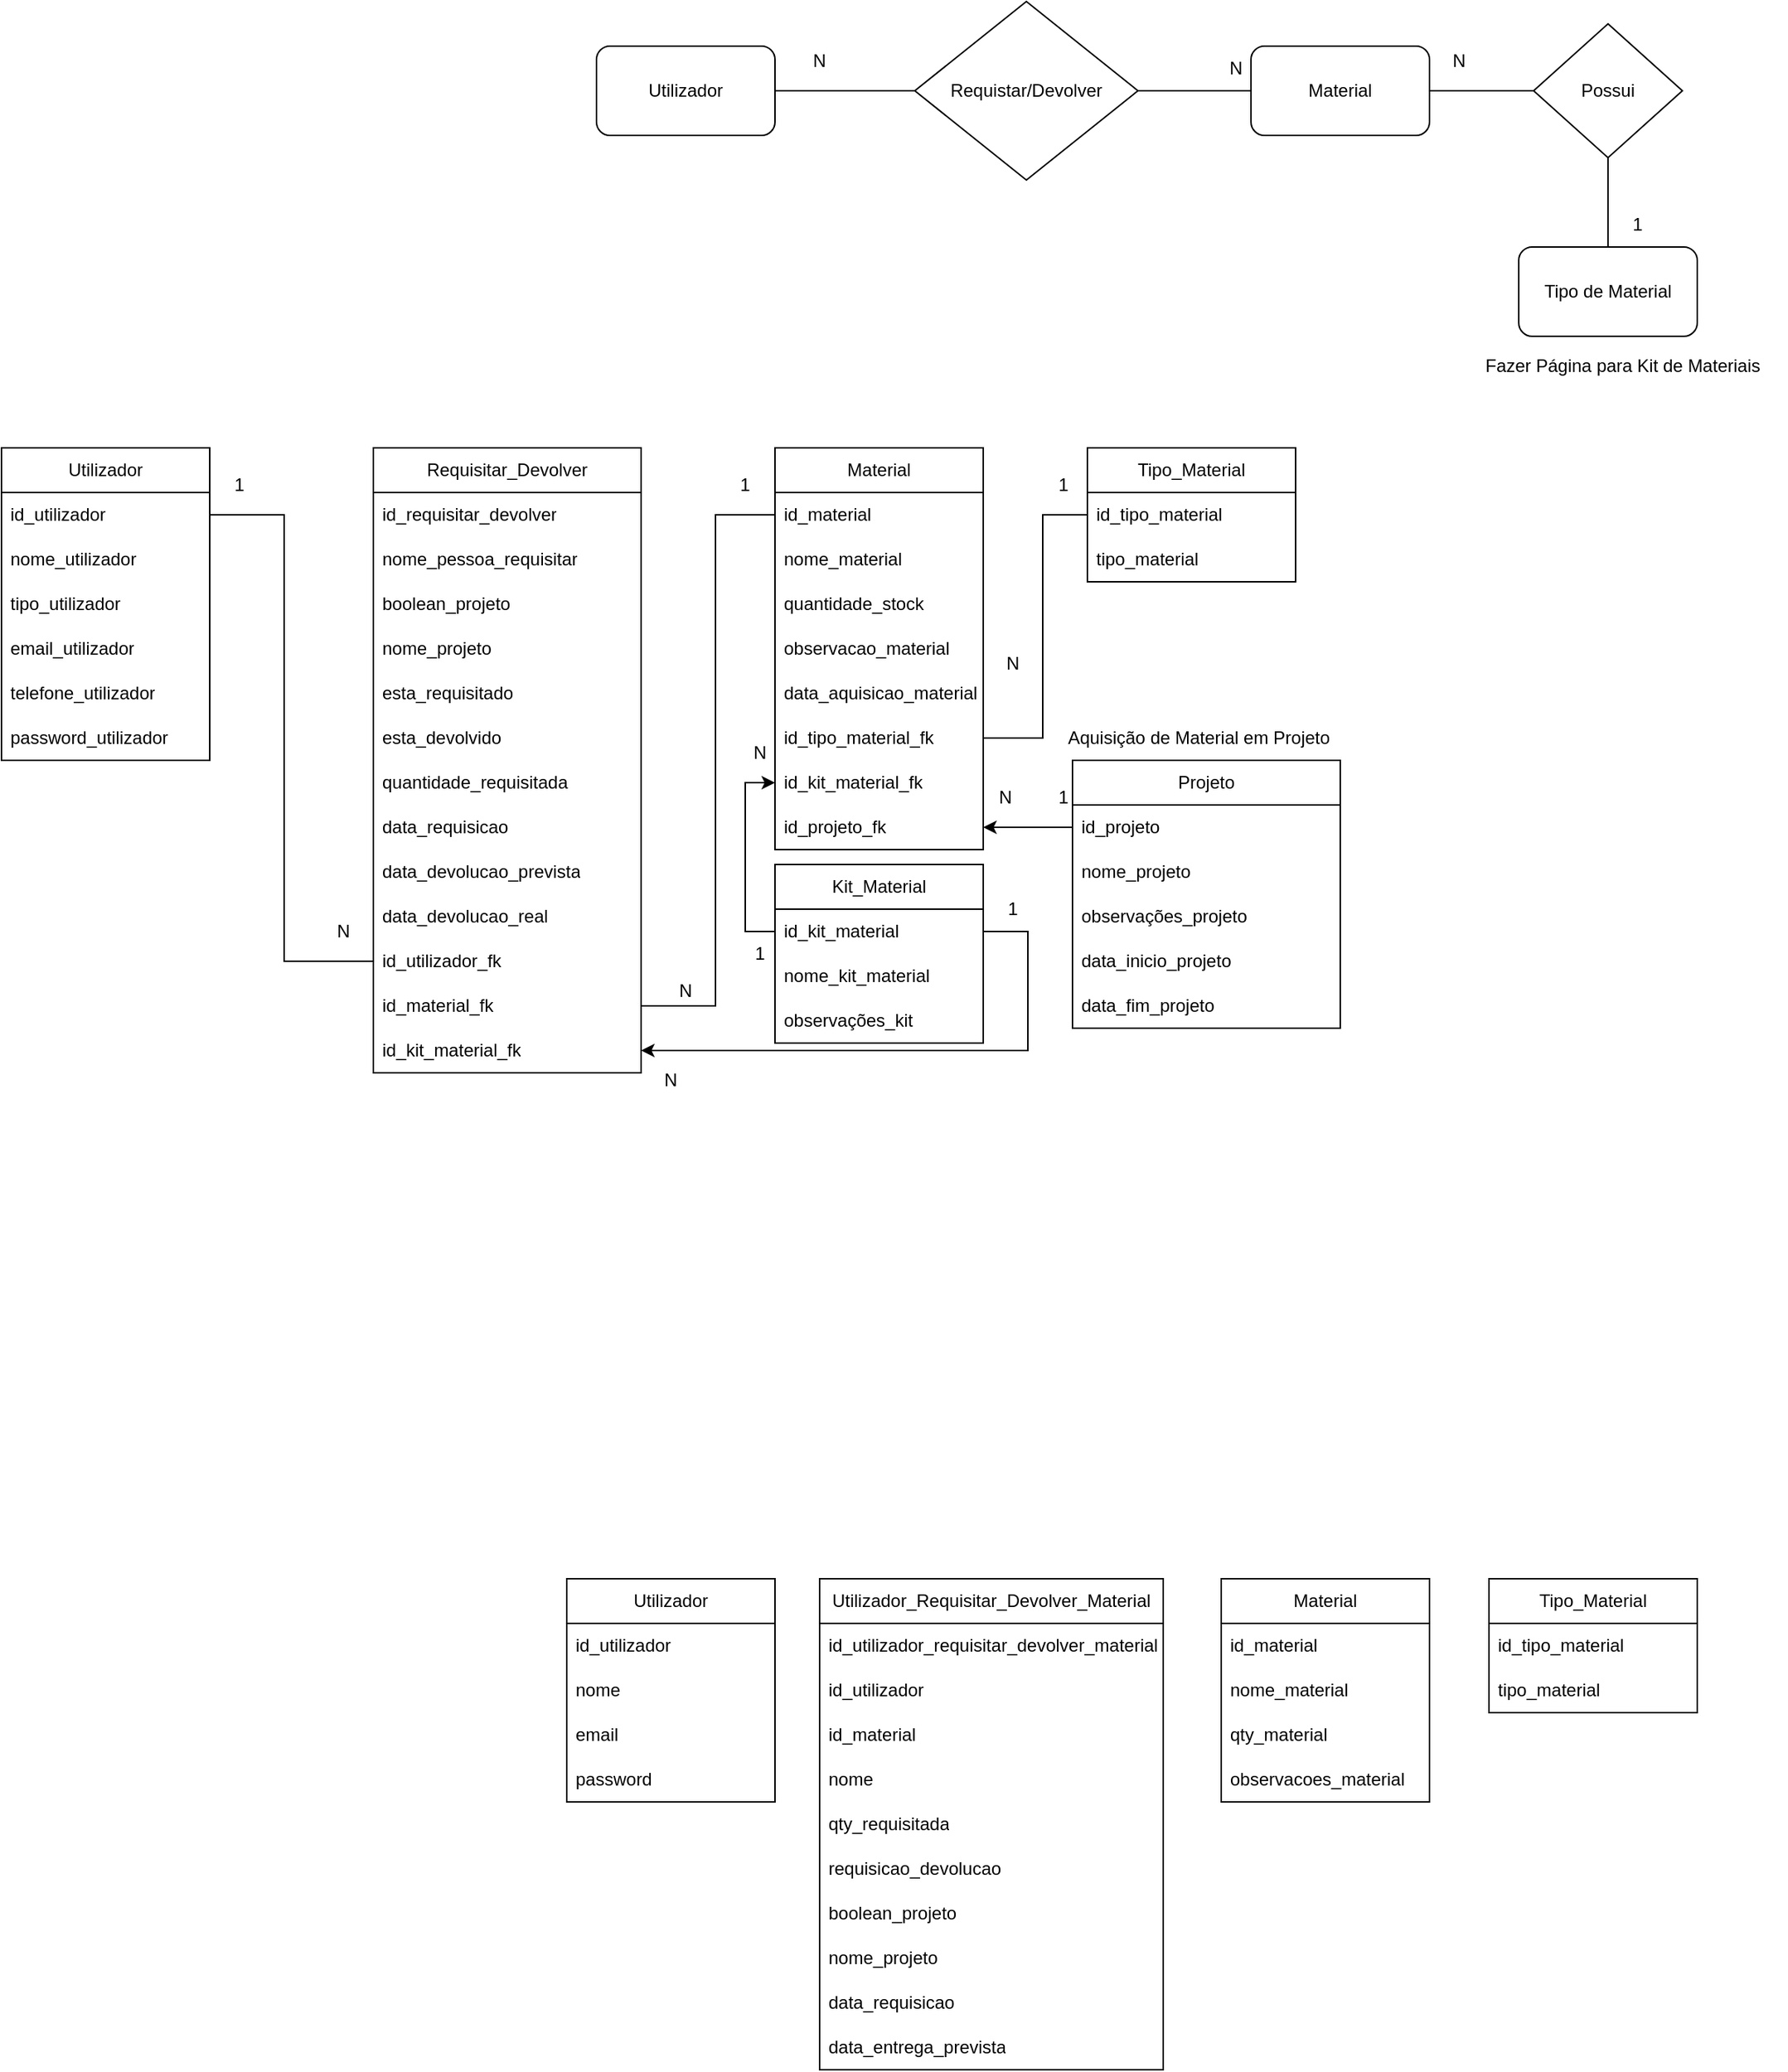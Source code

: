 <mxfile version="20.6.0" type="device" pages="2"><diagram id="difurTQ3Y2Mea3z2l3wh" name="Página-1"><mxGraphModel dx="1865" dy="583" grid="1" gridSize="10" guides="1" tooltips="1" connect="1" arrows="1" fold="1" page="1" pageScale="1" pageWidth="827" pageHeight="1169" math="0" shadow="0"><root><mxCell id="0"/><mxCell id="1" parent="0"/><mxCell id="S4lwlrcE-_WYj_DuSBlK-49" value="" style="rounded=1;whiteSpace=wrap;html=1;" parent="1" vertex="1"><mxGeometry x="-260" y="120" width="120" height="60" as="geometry"/></mxCell><mxCell id="S4lwlrcE-_WYj_DuSBlK-50" value="Utilizador" style="text;html=1;strokeColor=none;fillColor=none;align=center;verticalAlign=middle;whiteSpace=wrap;rounded=0;" parent="1" vertex="1"><mxGeometry x="-230" y="135" width="60" height="30" as="geometry"/></mxCell><mxCell id="S4lwlrcE-_WYj_DuSBlK-51" value="" style="rounded=1;whiteSpace=wrap;html=1;" parent="1" vertex="1"><mxGeometry x="180" y="120" width="120" height="60" as="geometry"/></mxCell><mxCell id="S4lwlrcE-_WYj_DuSBlK-52" value="Material" style="text;html=1;strokeColor=none;fillColor=none;align=center;verticalAlign=middle;whiteSpace=wrap;rounded=0;" parent="1" vertex="1"><mxGeometry x="210" y="135" width="60" height="30" as="geometry"/></mxCell><mxCell id="S4lwlrcE-_WYj_DuSBlK-55" value="" style="endArrow=none;html=1;rounded=0;exitX=1;exitY=0.5;exitDx=0;exitDy=0;entryX=0;entryY=0.5;entryDx=0;entryDy=0;" parent="1" source="S4lwlrcE-_WYj_DuSBlK-49" target="S4lwlrcE-_WYj_DuSBlK-66" edge="1"><mxGeometry width="50" height="50" relative="1" as="geometry"><mxPoint x="-21" y="395" as="sourcePoint"/><mxPoint x="-181" y="150" as="targetPoint"/></mxGeometry></mxCell><mxCell id="S4lwlrcE-_WYj_DuSBlK-56" value="" style="rounded=1;whiteSpace=wrap;html=1;" parent="1" vertex="1"><mxGeometry x="360" y="255" width="120" height="60" as="geometry"/></mxCell><mxCell id="S4lwlrcE-_WYj_DuSBlK-57" value="Tipo de Material" style="text;html=1;strokeColor=none;fillColor=none;align=center;verticalAlign=middle;whiteSpace=wrap;rounded=0;" parent="1" vertex="1"><mxGeometry x="360" y="270" width="120" height="30" as="geometry"/></mxCell><mxCell id="S4lwlrcE-_WYj_DuSBlK-58" value="1" style="text;html=1;strokeColor=none;fillColor=none;align=center;verticalAlign=middle;whiteSpace=wrap;rounded=0;" parent="1" vertex="1"><mxGeometry x="410" y="225" width="60" height="30" as="geometry"/></mxCell><mxCell id="S4lwlrcE-_WYj_DuSBlK-59" value="N" style="text;html=1;strokeColor=none;fillColor=none;align=center;verticalAlign=middle;whiteSpace=wrap;rounded=0;" parent="1" vertex="1"><mxGeometry x="290" y="115" width="60" height="30" as="geometry"/></mxCell><mxCell id="S4lwlrcE-_WYj_DuSBlK-66" value="" style="rhombus;whiteSpace=wrap;html=1;" parent="1" vertex="1"><mxGeometry x="-46" y="90" width="150" height="120" as="geometry"/></mxCell><mxCell id="S4lwlrcE-_WYj_DuSBlK-67" value="Requistar/Devolver" style="text;html=1;strokeColor=none;fillColor=none;align=center;verticalAlign=middle;whiteSpace=wrap;rounded=0;" parent="1" vertex="1"><mxGeometry x="-26" y="135" width="110" height="30" as="geometry"/></mxCell><mxCell id="S4lwlrcE-_WYj_DuSBlK-70" value="N" style="text;html=1;strokeColor=none;fillColor=none;align=center;verticalAlign=middle;whiteSpace=wrap;rounded=0;" parent="1" vertex="1"><mxGeometry x="-140" y="115" width="60" height="30" as="geometry"/></mxCell><mxCell id="S4lwlrcE-_WYj_DuSBlK-74" value="" style="endArrow=none;html=1;rounded=0;exitX=1;exitY=0.5;exitDx=0;exitDy=0;entryX=0;entryY=0.5;entryDx=0;entryDy=0;" parent="1" source="S4lwlrcE-_WYj_DuSBlK-66" target="S4lwlrcE-_WYj_DuSBlK-51" edge="1"><mxGeometry width="50" height="50" relative="1" as="geometry"><mxPoint x="70" y="385" as="sourcePoint"/><mxPoint x="120" y="335" as="targetPoint"/></mxGeometry></mxCell><mxCell id="S4lwlrcE-_WYj_DuSBlK-76" value="N" style="text;html=1;strokeColor=none;fillColor=none;align=center;verticalAlign=middle;whiteSpace=wrap;rounded=0;" parent="1" vertex="1"><mxGeometry x="140" y="120" width="60" height="30" as="geometry"/></mxCell><mxCell id="S4lwlrcE-_WYj_DuSBlK-77" value="" style="rhombus;whiteSpace=wrap;html=1;" parent="1" vertex="1"><mxGeometry x="370" y="105" width="100" height="90" as="geometry"/></mxCell><mxCell id="S4lwlrcE-_WYj_DuSBlK-78" value="Possui" style="text;html=1;strokeColor=none;fillColor=none;align=center;verticalAlign=middle;whiteSpace=wrap;rounded=0;" parent="1" vertex="1"><mxGeometry x="390" y="135" width="60" height="30" as="geometry"/></mxCell><mxCell id="S4lwlrcE-_WYj_DuSBlK-79" value="" style="endArrow=none;html=1;rounded=0;exitX=0;exitY=0.5;exitDx=0;exitDy=0;entryX=1;entryY=0.5;entryDx=0;entryDy=0;" parent="1" source="S4lwlrcE-_WYj_DuSBlK-77" target="S4lwlrcE-_WYj_DuSBlK-51" edge="1"><mxGeometry width="50" height="50" relative="1" as="geometry"><mxPoint x="70" y="385" as="sourcePoint"/><mxPoint x="120" y="335" as="targetPoint"/></mxGeometry></mxCell><mxCell id="S4lwlrcE-_WYj_DuSBlK-80" value="" style="endArrow=none;html=1;rounded=0;entryX=0.5;entryY=0;entryDx=0;entryDy=0;exitX=0.5;exitY=1;exitDx=0;exitDy=0;" parent="1" source="S4lwlrcE-_WYj_DuSBlK-77" target="S4lwlrcE-_WYj_DuSBlK-56" edge="1"><mxGeometry width="50" height="50" relative="1" as="geometry"><mxPoint x="70" y="385" as="sourcePoint"/><mxPoint x="120" y="335" as="targetPoint"/></mxGeometry></mxCell><mxCell id="joOTbHornPrTsVyp-nLX-1" value="Utilizador" style="swimlane;fontStyle=0;childLayout=stackLayout;horizontal=1;startSize=30;horizontalStack=0;resizeParent=1;resizeParentMax=0;resizeLast=0;collapsible=1;marginBottom=0;whiteSpace=wrap;html=1;" parent="1" vertex="1"><mxGeometry x="-280" y="1150" width="140" height="150" as="geometry"/></mxCell><mxCell id="joOTbHornPrTsVyp-nLX-2" value="id_utilizador" style="text;strokeColor=none;fillColor=none;align=left;verticalAlign=middle;spacingLeft=4;spacingRight=4;overflow=hidden;points=[[0,0.5],[1,0.5]];portConstraint=eastwest;rotatable=0;whiteSpace=wrap;html=1;" parent="joOTbHornPrTsVyp-nLX-1" vertex="1"><mxGeometry y="30" width="140" height="30" as="geometry"/></mxCell><mxCell id="joOTbHornPrTsVyp-nLX-3" value="nome" style="text;strokeColor=none;fillColor=none;align=left;verticalAlign=middle;spacingLeft=4;spacingRight=4;overflow=hidden;points=[[0,0.5],[1,0.5]];portConstraint=eastwest;rotatable=0;whiteSpace=wrap;html=1;" parent="joOTbHornPrTsVyp-nLX-1" vertex="1"><mxGeometry y="60" width="140" height="30" as="geometry"/></mxCell><mxCell id="joOTbHornPrTsVyp-nLX-4" value="email" style="text;strokeColor=none;fillColor=none;align=left;verticalAlign=middle;spacingLeft=4;spacingRight=4;overflow=hidden;points=[[0,0.5],[1,0.5]];portConstraint=eastwest;rotatable=0;whiteSpace=wrap;html=1;" parent="joOTbHornPrTsVyp-nLX-1" vertex="1"><mxGeometry y="90" width="140" height="30" as="geometry"/></mxCell><mxCell id="joOTbHornPrTsVyp-nLX-17" value="password" style="text;strokeColor=none;fillColor=none;align=left;verticalAlign=middle;spacingLeft=4;spacingRight=4;overflow=hidden;points=[[0,0.5],[1,0.5]];portConstraint=eastwest;rotatable=0;whiteSpace=wrap;html=1;" parent="joOTbHornPrTsVyp-nLX-1" vertex="1"><mxGeometry y="120" width="140" height="30" as="geometry"/></mxCell><mxCell id="joOTbHornPrTsVyp-nLX-5" value="Utilizador_Requisitar_Devolver_Material" style="swimlane;fontStyle=0;childLayout=stackLayout;horizontal=1;startSize=30;horizontalStack=0;resizeParent=1;resizeParentMax=0;resizeLast=0;collapsible=1;marginBottom=0;whiteSpace=wrap;html=1;" parent="1" vertex="1"><mxGeometry x="-110" y="1150" width="231" height="330" as="geometry"/></mxCell><mxCell id="joOTbHornPrTsVyp-nLX-6" value="id_utilizador_requisitar_devolver_material" style="text;strokeColor=none;fillColor=none;align=left;verticalAlign=middle;spacingLeft=4;spacingRight=4;overflow=hidden;points=[[0,0.5],[1,0.5]];portConstraint=eastwest;rotatable=0;whiteSpace=wrap;html=1;" parent="joOTbHornPrTsVyp-nLX-5" vertex="1"><mxGeometry y="30" width="231" height="30" as="geometry"/></mxCell><mxCell id="joOTbHornPrTsVyp-nLX-7" value="id_utilizador" style="text;strokeColor=none;fillColor=none;align=left;verticalAlign=middle;spacingLeft=4;spacingRight=4;overflow=hidden;points=[[0,0.5],[1,0.5]];portConstraint=eastwest;rotatable=0;whiteSpace=wrap;html=1;" parent="joOTbHornPrTsVyp-nLX-5" vertex="1"><mxGeometry y="60" width="231" height="30" as="geometry"/></mxCell><mxCell id="joOTbHornPrTsVyp-nLX-8" value="id_material" style="text;strokeColor=none;fillColor=none;align=left;verticalAlign=middle;spacingLeft=4;spacingRight=4;overflow=hidden;points=[[0,0.5],[1,0.5]];portConstraint=eastwest;rotatable=0;whiteSpace=wrap;html=1;" parent="joOTbHornPrTsVyp-nLX-5" vertex="1"><mxGeometry y="90" width="231" height="30" as="geometry"/></mxCell><mxCell id="joOTbHornPrTsVyp-nLX-20" value="nome" style="text;strokeColor=none;fillColor=none;align=left;verticalAlign=middle;spacingLeft=4;spacingRight=4;overflow=hidden;points=[[0,0.5],[1,0.5]];portConstraint=eastwest;rotatable=0;whiteSpace=wrap;html=1;" parent="joOTbHornPrTsVyp-nLX-5" vertex="1"><mxGeometry y="120" width="231" height="30" as="geometry"/></mxCell><mxCell id="joOTbHornPrTsVyp-nLX-21" value="qty_requisitada" style="text;strokeColor=none;fillColor=none;align=left;verticalAlign=middle;spacingLeft=4;spacingRight=4;overflow=hidden;points=[[0,0.5],[1,0.5]];portConstraint=eastwest;rotatable=0;whiteSpace=wrap;html=1;" parent="joOTbHornPrTsVyp-nLX-5" vertex="1"><mxGeometry y="150" width="231" height="30" as="geometry"/></mxCell><mxCell id="joOTbHornPrTsVyp-nLX-23" value="requisicao_devolucao" style="text;strokeColor=none;fillColor=none;align=left;verticalAlign=middle;spacingLeft=4;spacingRight=4;overflow=hidden;points=[[0,0.5],[1,0.5]];portConstraint=eastwest;rotatable=0;whiteSpace=wrap;html=1;" parent="joOTbHornPrTsVyp-nLX-5" vertex="1"><mxGeometry y="180" width="231" height="30" as="geometry"/></mxCell><mxCell id="joOTbHornPrTsVyp-nLX-24" value="boolean_projeto" style="text;strokeColor=none;fillColor=none;align=left;verticalAlign=middle;spacingLeft=4;spacingRight=4;overflow=hidden;points=[[0,0.5],[1,0.5]];portConstraint=eastwest;rotatable=0;whiteSpace=wrap;html=1;" parent="joOTbHornPrTsVyp-nLX-5" vertex="1"><mxGeometry y="210" width="231" height="30" as="geometry"/></mxCell><mxCell id="joOTbHornPrTsVyp-nLX-25" value="nome_projeto" style="text;strokeColor=none;fillColor=none;align=left;verticalAlign=middle;spacingLeft=4;spacingRight=4;overflow=hidden;points=[[0,0.5],[1,0.5]];portConstraint=eastwest;rotatable=0;whiteSpace=wrap;html=1;" parent="joOTbHornPrTsVyp-nLX-5" vertex="1"><mxGeometry y="240" width="231" height="30" as="geometry"/></mxCell><mxCell id="joOTbHornPrTsVyp-nLX-18" value="data_requisicao" style="text;strokeColor=none;fillColor=none;align=left;verticalAlign=middle;spacingLeft=4;spacingRight=4;overflow=hidden;points=[[0,0.5],[1,0.5]];portConstraint=eastwest;rotatable=0;whiteSpace=wrap;html=1;" parent="joOTbHornPrTsVyp-nLX-5" vertex="1"><mxGeometry y="270" width="231" height="30" as="geometry"/></mxCell><mxCell id="joOTbHornPrTsVyp-nLX-19" value="data_entrega_prevista" style="text;strokeColor=none;fillColor=none;align=left;verticalAlign=middle;spacingLeft=4;spacingRight=4;overflow=hidden;points=[[0,0.5],[1,0.5]];portConstraint=eastwest;rotatable=0;whiteSpace=wrap;html=1;" parent="joOTbHornPrTsVyp-nLX-5" vertex="1"><mxGeometry y="300" width="231" height="30" as="geometry"/></mxCell><mxCell id="joOTbHornPrTsVyp-nLX-9" value="Material" style="swimlane;fontStyle=0;childLayout=stackLayout;horizontal=1;startSize=30;horizontalStack=0;resizeParent=1;resizeParentMax=0;resizeLast=0;collapsible=1;marginBottom=0;whiteSpace=wrap;html=1;" parent="1" vertex="1"><mxGeometry x="160" y="1150" width="140" height="150" as="geometry"/></mxCell><mxCell id="joOTbHornPrTsVyp-nLX-10" value="id_material" style="text;strokeColor=none;fillColor=none;align=left;verticalAlign=middle;spacingLeft=4;spacingRight=4;overflow=hidden;points=[[0,0.5],[1,0.5]];portConstraint=eastwest;rotatable=0;whiteSpace=wrap;html=1;" parent="joOTbHornPrTsVyp-nLX-9" vertex="1"><mxGeometry y="30" width="140" height="30" as="geometry"/></mxCell><mxCell id="joOTbHornPrTsVyp-nLX-11" value="nome_material" style="text;strokeColor=none;fillColor=none;align=left;verticalAlign=middle;spacingLeft=4;spacingRight=4;overflow=hidden;points=[[0,0.5],[1,0.5]];portConstraint=eastwest;rotatable=0;whiteSpace=wrap;html=1;" parent="joOTbHornPrTsVyp-nLX-9" vertex="1"><mxGeometry y="60" width="140" height="30" as="geometry"/></mxCell><mxCell id="joOTbHornPrTsVyp-nLX-12" value="qty_material" style="text;strokeColor=none;fillColor=none;align=left;verticalAlign=middle;spacingLeft=4;spacingRight=4;overflow=hidden;points=[[0,0.5],[1,0.5]];portConstraint=eastwest;rotatable=0;whiteSpace=wrap;html=1;" parent="joOTbHornPrTsVyp-nLX-9" vertex="1"><mxGeometry y="90" width="140" height="30" as="geometry"/></mxCell><mxCell id="joOTbHornPrTsVyp-nLX-26" value="observacoes_material" style="text;strokeColor=none;fillColor=none;align=left;verticalAlign=middle;spacingLeft=4;spacingRight=4;overflow=hidden;points=[[0,0.5],[1,0.5]];portConstraint=eastwest;rotatable=0;whiteSpace=wrap;html=1;" parent="joOTbHornPrTsVyp-nLX-9" vertex="1"><mxGeometry y="120" width="140" height="30" as="geometry"/></mxCell><mxCell id="joOTbHornPrTsVyp-nLX-13" value="Tipo_Material" style="swimlane;fontStyle=0;childLayout=stackLayout;horizontal=1;startSize=30;horizontalStack=0;resizeParent=1;resizeParentMax=0;resizeLast=0;collapsible=1;marginBottom=0;whiteSpace=wrap;html=1;" parent="1" vertex="1"><mxGeometry x="340" y="1150" width="140" height="90" as="geometry"/></mxCell><mxCell id="joOTbHornPrTsVyp-nLX-14" value="id_tipo_material" style="text;strokeColor=none;fillColor=none;align=left;verticalAlign=middle;spacingLeft=4;spacingRight=4;overflow=hidden;points=[[0,0.5],[1,0.5]];portConstraint=eastwest;rotatable=0;whiteSpace=wrap;html=1;" parent="joOTbHornPrTsVyp-nLX-13" vertex="1"><mxGeometry y="30" width="140" height="30" as="geometry"/></mxCell><mxCell id="joOTbHornPrTsVyp-nLX-15" value="tipo_material" style="text;strokeColor=none;fillColor=none;align=left;verticalAlign=middle;spacingLeft=4;spacingRight=4;overflow=hidden;points=[[0,0.5],[1,0.5]];portConstraint=eastwest;rotatable=0;whiteSpace=wrap;html=1;" parent="joOTbHornPrTsVyp-nLX-13" vertex="1"><mxGeometry y="60" width="140" height="30" as="geometry"/></mxCell><mxCell id="rV-xCh0kohmlASPxSx68-1" value="Utilizador" style="swimlane;fontStyle=0;childLayout=stackLayout;horizontal=1;startSize=30;horizontalStack=0;resizeParent=1;resizeParentMax=0;resizeLast=0;collapsible=1;marginBottom=0;whiteSpace=wrap;html=1;" parent="1" vertex="1"><mxGeometry x="-660" y="390" width="140" height="210" as="geometry"/></mxCell><mxCell id="rV-xCh0kohmlASPxSx68-2" value="id_utilizador" style="text;strokeColor=none;fillColor=none;align=left;verticalAlign=middle;spacingLeft=4;spacingRight=4;overflow=hidden;points=[[0,0.5],[1,0.5]];portConstraint=eastwest;rotatable=0;whiteSpace=wrap;html=1;" parent="rV-xCh0kohmlASPxSx68-1" vertex="1"><mxGeometry y="30" width="140" height="30" as="geometry"/></mxCell><mxCell id="rV-xCh0kohmlASPxSx68-3" value="nome_utilizador" style="text;strokeColor=none;fillColor=none;align=left;verticalAlign=middle;spacingLeft=4;spacingRight=4;overflow=hidden;points=[[0,0.5],[1,0.5]];portConstraint=eastwest;rotatable=0;whiteSpace=wrap;html=1;" parent="rV-xCh0kohmlASPxSx68-1" vertex="1"><mxGeometry y="60" width="140" height="30" as="geometry"/></mxCell><mxCell id="nkFhTagoJCpZ3oym8i5c-1" value="tipo_utilizador" style="text;strokeColor=none;fillColor=none;align=left;verticalAlign=middle;spacingLeft=4;spacingRight=4;overflow=hidden;points=[[0,0.5],[1,0.5]];portConstraint=eastwest;rotatable=0;whiteSpace=wrap;html=1;" parent="rV-xCh0kohmlASPxSx68-1" vertex="1"><mxGeometry y="90" width="140" height="30" as="geometry"/></mxCell><mxCell id="rV-xCh0kohmlASPxSx68-4" value="email_utilizador" style="text;strokeColor=none;fillColor=none;align=left;verticalAlign=middle;spacingLeft=4;spacingRight=4;overflow=hidden;points=[[0,0.5],[1,0.5]];portConstraint=eastwest;rotatable=0;whiteSpace=wrap;html=1;" parent="rV-xCh0kohmlASPxSx68-1" vertex="1"><mxGeometry y="120" width="140" height="30" as="geometry"/></mxCell><mxCell id="nkFhTagoJCpZ3oym8i5c-2" value="telefone_utilizador" style="text;strokeColor=none;fillColor=none;align=left;verticalAlign=middle;spacingLeft=4;spacingRight=4;overflow=hidden;points=[[0,0.5],[1,0.5]];portConstraint=eastwest;rotatable=0;whiteSpace=wrap;html=1;" parent="rV-xCh0kohmlASPxSx68-1" vertex="1"><mxGeometry y="150" width="140" height="30" as="geometry"/></mxCell><mxCell id="rV-xCh0kohmlASPxSx68-5" value="password_utilizador" style="text;strokeColor=none;fillColor=none;align=left;verticalAlign=middle;spacingLeft=4;spacingRight=4;overflow=hidden;points=[[0,0.5],[1,0.5]];portConstraint=eastwest;rotatable=0;whiteSpace=wrap;html=1;" parent="rV-xCh0kohmlASPxSx68-1" vertex="1"><mxGeometry y="180" width="140" height="30" as="geometry"/></mxCell><mxCell id="rV-xCh0kohmlASPxSx68-6" value="Material" style="swimlane;fontStyle=0;childLayout=stackLayout;horizontal=1;startSize=30;horizontalStack=0;resizeParent=1;resizeParentMax=0;resizeLast=0;collapsible=1;marginBottom=0;whiteSpace=wrap;html=1;" parent="1" vertex="1"><mxGeometry x="-140" y="390" width="140" height="270" as="geometry"/></mxCell><mxCell id="rV-xCh0kohmlASPxSx68-7" value="id_material" style="text;strokeColor=none;fillColor=none;align=left;verticalAlign=middle;spacingLeft=4;spacingRight=4;overflow=hidden;points=[[0,0.5],[1,0.5]];portConstraint=eastwest;rotatable=0;whiteSpace=wrap;html=1;" parent="rV-xCh0kohmlASPxSx68-6" vertex="1"><mxGeometry y="30" width="140" height="30" as="geometry"/></mxCell><mxCell id="rV-xCh0kohmlASPxSx68-8" value="nome_material" style="text;strokeColor=none;fillColor=none;align=left;verticalAlign=middle;spacingLeft=4;spacingRight=4;overflow=hidden;points=[[0,0.5],[1,0.5]];portConstraint=eastwest;rotatable=0;whiteSpace=wrap;html=1;" parent="rV-xCh0kohmlASPxSx68-6" vertex="1"><mxGeometry y="60" width="140" height="30" as="geometry"/></mxCell><mxCell id="rV-xCh0kohmlASPxSx68-37" value="quantidade_stock" style="text;strokeColor=none;fillColor=none;align=left;verticalAlign=middle;spacingLeft=4;spacingRight=4;overflow=hidden;points=[[0,0.5],[1,0.5]];portConstraint=eastwest;rotatable=0;whiteSpace=wrap;html=1;" parent="rV-xCh0kohmlASPxSx68-6" vertex="1"><mxGeometry y="90" width="140" height="30" as="geometry"/></mxCell><mxCell id="rV-xCh0kohmlASPxSx68-10" value="observacao_material" style="text;strokeColor=none;fillColor=none;align=left;verticalAlign=middle;spacingLeft=4;spacingRight=4;overflow=hidden;points=[[0,0.5],[1,0.5]];portConstraint=eastwest;rotatable=0;whiteSpace=wrap;html=1;" parent="rV-xCh0kohmlASPxSx68-6" vertex="1"><mxGeometry y="120" width="140" height="30" as="geometry"/></mxCell><mxCell id="nkFhTagoJCpZ3oym8i5c-28" value="data_aquisicao_material" style="text;strokeColor=none;fillColor=none;align=left;verticalAlign=middle;spacingLeft=4;spacingRight=4;overflow=hidden;points=[[0,0.5],[1,0.5]];portConstraint=eastwest;rotatable=0;whiteSpace=wrap;html=1;" parent="rV-xCh0kohmlASPxSx68-6" vertex="1"><mxGeometry y="150" width="140" height="30" as="geometry"/></mxCell><mxCell id="rV-xCh0kohmlASPxSx68-11" value="id_tipo_material_fk" style="text;strokeColor=none;fillColor=none;align=left;verticalAlign=middle;spacingLeft=4;spacingRight=4;overflow=hidden;points=[[0,0.5],[1,0.5]];portConstraint=eastwest;rotatable=0;whiteSpace=wrap;html=1;" parent="rV-xCh0kohmlASPxSx68-6" vertex="1"><mxGeometry y="180" width="140" height="30" as="geometry"/></mxCell><mxCell id="nkFhTagoJCpZ3oym8i5c-10" value="id_kit_material_fk" style="text;strokeColor=none;fillColor=none;align=left;verticalAlign=middle;spacingLeft=4;spacingRight=4;overflow=hidden;points=[[0,0.5],[1,0.5]];portConstraint=eastwest;rotatable=0;whiteSpace=wrap;html=1;" parent="rV-xCh0kohmlASPxSx68-6" vertex="1"><mxGeometry y="210" width="140" height="30" as="geometry"/></mxCell><mxCell id="nkFhTagoJCpZ3oym8i5c-22" value="id_projeto_fk" style="text;strokeColor=none;fillColor=none;align=left;verticalAlign=middle;spacingLeft=4;spacingRight=4;overflow=hidden;points=[[0,0.5],[1,0.5]];portConstraint=eastwest;rotatable=0;whiteSpace=wrap;html=1;" parent="rV-xCh0kohmlASPxSx68-6" vertex="1"><mxGeometry y="240" width="140" height="30" as="geometry"/></mxCell><mxCell id="rV-xCh0kohmlASPxSx68-12" value="Tipo_Material" style="swimlane;fontStyle=0;childLayout=stackLayout;horizontal=1;startSize=30;horizontalStack=0;resizeParent=1;resizeParentMax=0;resizeLast=0;collapsible=1;marginBottom=0;whiteSpace=wrap;html=1;" parent="1" vertex="1"><mxGeometry x="70" y="390" width="140" height="90" as="geometry"/></mxCell><mxCell id="rV-xCh0kohmlASPxSx68-13" value="id_tipo_material" style="text;strokeColor=none;fillColor=none;align=left;verticalAlign=middle;spacingLeft=4;spacingRight=4;overflow=hidden;points=[[0,0.5],[1,0.5]];portConstraint=eastwest;rotatable=0;whiteSpace=wrap;html=1;" parent="rV-xCh0kohmlASPxSx68-12" vertex="1"><mxGeometry y="30" width="140" height="30" as="geometry"/></mxCell><mxCell id="rV-xCh0kohmlASPxSx68-14" value="tipo_material" style="text;strokeColor=none;fillColor=none;align=left;verticalAlign=middle;spacingLeft=4;spacingRight=4;overflow=hidden;points=[[0,0.5],[1,0.5]];portConstraint=eastwest;rotatable=0;whiteSpace=wrap;html=1;" parent="rV-xCh0kohmlASPxSx68-12" vertex="1"><mxGeometry y="60" width="140" height="30" as="geometry"/></mxCell><mxCell id="rV-xCh0kohmlASPxSx68-15" value="Requisitar_Devolver" style="swimlane;fontStyle=0;childLayout=stackLayout;horizontal=1;startSize=30;horizontalStack=0;resizeParent=1;resizeParentMax=0;resizeLast=0;collapsible=1;marginBottom=0;whiteSpace=wrap;html=1;" parent="1" vertex="1"><mxGeometry x="-410" y="390" width="180" height="420" as="geometry"/></mxCell><mxCell id="rV-xCh0kohmlASPxSx68-16" value="id_requisitar_devolver" style="text;strokeColor=none;fillColor=none;align=left;verticalAlign=middle;spacingLeft=4;spacingRight=4;overflow=hidden;points=[[0,0.5],[1,0.5]];portConstraint=eastwest;rotatable=0;whiteSpace=wrap;html=1;" parent="rV-xCh0kohmlASPxSx68-15" vertex="1"><mxGeometry y="30" width="180" height="30" as="geometry"/></mxCell><mxCell id="rV-xCh0kohmlASPxSx68-35" value="nome_pessoa_requisitar" style="text;strokeColor=none;fillColor=none;align=left;verticalAlign=middle;spacingLeft=4;spacingRight=4;overflow=hidden;points=[[0,0.5],[1,0.5]];portConstraint=eastwest;rotatable=0;whiteSpace=wrap;html=1;" parent="rV-xCh0kohmlASPxSx68-15" vertex="1"><mxGeometry y="60" width="180" height="30" as="geometry"/></mxCell><mxCell id="rV-xCh0kohmlASPxSx68-17" value="boolean_projeto" style="text;strokeColor=none;fillColor=none;align=left;verticalAlign=middle;spacingLeft=4;spacingRight=4;overflow=hidden;points=[[0,0.5],[1,0.5]];portConstraint=eastwest;rotatable=0;whiteSpace=wrap;html=1;" parent="rV-xCh0kohmlASPxSx68-15" vertex="1"><mxGeometry y="90" width="180" height="30" as="geometry"/></mxCell><mxCell id="rV-xCh0kohmlASPxSx68-18" value="nome_projeto" style="text;strokeColor=none;fillColor=none;align=left;verticalAlign=middle;spacingLeft=4;spacingRight=4;overflow=hidden;points=[[0,0.5],[1,0.5]];portConstraint=eastwest;rotatable=0;whiteSpace=wrap;html=1;" parent="rV-xCh0kohmlASPxSx68-15" vertex="1"><mxGeometry y="120" width="180" height="30" as="geometry"/></mxCell><mxCell id="rV-xCh0kohmlASPxSx68-19" value="esta_requisitado" style="text;strokeColor=none;fillColor=none;align=left;verticalAlign=middle;spacingLeft=4;spacingRight=4;overflow=hidden;points=[[0,0.5],[1,0.5]];portConstraint=eastwest;rotatable=0;whiteSpace=wrap;html=1;" parent="rV-xCh0kohmlASPxSx68-15" vertex="1"><mxGeometry y="150" width="180" height="30" as="geometry"/></mxCell><mxCell id="rV-xCh0kohmlASPxSx68-20" value="esta_devolvido" style="text;strokeColor=none;fillColor=none;align=left;verticalAlign=middle;spacingLeft=4;spacingRight=4;overflow=hidden;points=[[0,0.5],[1,0.5]];portConstraint=eastwest;rotatable=0;whiteSpace=wrap;html=1;" parent="rV-xCh0kohmlASPxSx68-15" vertex="1"><mxGeometry y="180" width="180" height="30" as="geometry"/></mxCell><mxCell id="rV-xCh0kohmlASPxSx68-9" value="quantidade_requisitada" style="text;strokeColor=none;fillColor=none;align=left;verticalAlign=middle;spacingLeft=4;spacingRight=4;overflow=hidden;points=[[0,0.5],[1,0.5]];portConstraint=eastwest;rotatable=0;whiteSpace=wrap;html=1;" parent="rV-xCh0kohmlASPxSx68-15" vertex="1"><mxGeometry y="210" width="180" height="30" as="geometry"/></mxCell><mxCell id="rV-xCh0kohmlASPxSx68-21" value="data_requisicao" style="text;strokeColor=none;fillColor=none;align=left;verticalAlign=middle;spacingLeft=4;spacingRight=4;overflow=hidden;points=[[0,0.5],[1,0.5]];portConstraint=eastwest;rotatable=0;whiteSpace=wrap;html=1;" parent="rV-xCh0kohmlASPxSx68-15" vertex="1"><mxGeometry y="240" width="180" height="30" as="geometry"/></mxCell><mxCell id="rV-xCh0kohmlASPxSx68-22" value="data_devolucao_prevista" style="text;strokeColor=none;fillColor=none;align=left;verticalAlign=middle;spacingLeft=4;spacingRight=4;overflow=hidden;points=[[0,0.5],[1,0.5]];portConstraint=eastwest;rotatable=0;whiteSpace=wrap;html=1;" parent="rV-xCh0kohmlASPxSx68-15" vertex="1"><mxGeometry y="270" width="180" height="30" as="geometry"/></mxCell><mxCell id="rV-xCh0kohmlASPxSx68-23" value="data_devolucao_real" style="text;strokeColor=none;fillColor=none;align=left;verticalAlign=middle;spacingLeft=4;spacingRight=4;overflow=hidden;points=[[0,0.5],[1,0.5]];portConstraint=eastwest;rotatable=0;whiteSpace=wrap;html=1;" parent="rV-xCh0kohmlASPxSx68-15" vertex="1"><mxGeometry y="300" width="180" height="30" as="geometry"/></mxCell><mxCell id="rV-xCh0kohmlASPxSx68-24" value="id_utilizador_fk" style="text;strokeColor=none;fillColor=none;align=left;verticalAlign=middle;spacingLeft=4;spacingRight=4;overflow=hidden;points=[[0,0.5],[1,0.5]];portConstraint=eastwest;rotatable=0;whiteSpace=wrap;html=1;" parent="rV-xCh0kohmlASPxSx68-15" vertex="1"><mxGeometry y="330" width="180" height="30" as="geometry"/></mxCell><mxCell id="rV-xCh0kohmlASPxSx68-25" value="id_material_fk" style="text;strokeColor=none;fillColor=none;align=left;verticalAlign=middle;spacingLeft=4;spacingRight=4;overflow=hidden;points=[[0,0.5],[1,0.5]];portConstraint=eastwest;rotatable=0;whiteSpace=wrap;html=1;" parent="rV-xCh0kohmlASPxSx68-15" vertex="1"><mxGeometry y="360" width="180" height="30" as="geometry"/></mxCell><mxCell id="nkFhTagoJCpZ3oym8i5c-13" value="id_kit_material_fk" style="text;strokeColor=none;fillColor=none;align=left;verticalAlign=middle;spacingLeft=4;spacingRight=4;overflow=hidden;points=[[0,0.5],[1,0.5]];portConstraint=eastwest;rotatable=0;whiteSpace=wrap;html=1;" parent="rV-xCh0kohmlASPxSx68-15" vertex="1"><mxGeometry y="390" width="180" height="30" as="geometry"/></mxCell><mxCell id="rV-xCh0kohmlASPxSx68-26" value="" style="endArrow=none;html=1;rounded=0;exitX=1;exitY=0.5;exitDx=0;exitDy=0;entryX=0;entryY=0.5;entryDx=0;entryDy=0;" parent="1" source="rV-xCh0kohmlASPxSx68-2" target="rV-xCh0kohmlASPxSx68-24" edge="1"><mxGeometry width="50" height="50" relative="1" as="geometry"><mxPoint x="-300" y="640" as="sourcePoint"/><mxPoint x="-250" y="590" as="targetPoint"/><Array as="points"><mxPoint x="-470" y="435"/><mxPoint x="-470" y="735"/></Array></mxGeometry></mxCell><mxCell id="rV-xCh0kohmlASPxSx68-27" value="" style="endArrow=none;html=1;rounded=0;entryX=0;entryY=0.5;entryDx=0;entryDy=0;exitX=1;exitY=0.5;exitDx=0;exitDy=0;" parent="1" source="rV-xCh0kohmlASPxSx68-25" target="rV-xCh0kohmlASPxSx68-7" edge="1"><mxGeometry width="50" height="50" relative="1" as="geometry"><mxPoint x="-300" y="640" as="sourcePoint"/><mxPoint x="-250" y="590" as="targetPoint"/><Array as="points"><mxPoint x="-180" y="765"/><mxPoint x="-180" y="435"/></Array></mxGeometry></mxCell><mxCell id="rV-xCh0kohmlASPxSx68-28" value="" style="endArrow=none;html=1;rounded=0;entryX=0;entryY=0.5;entryDx=0;entryDy=0;exitX=1;exitY=0.5;exitDx=0;exitDy=0;" parent="1" source="rV-xCh0kohmlASPxSx68-11" target="rV-xCh0kohmlASPxSx68-13" edge="1"><mxGeometry width="50" height="50" relative="1" as="geometry"><mxPoint x="-300" y="640" as="sourcePoint"/><mxPoint x="-250" y="590" as="targetPoint"/><Array as="points"><mxPoint x="40" y="585"/><mxPoint x="40" y="435"/></Array></mxGeometry></mxCell><mxCell id="rV-xCh0kohmlASPxSx68-29" value="1" style="text;html=1;strokeColor=none;fillColor=none;align=center;verticalAlign=middle;whiteSpace=wrap;rounded=0;" parent="1" vertex="1"><mxGeometry x="-530" y="400" width="60" height="30" as="geometry"/></mxCell><mxCell id="rV-xCh0kohmlASPxSx68-30" value="N" style="text;html=1;strokeColor=none;fillColor=none;align=center;verticalAlign=middle;whiteSpace=wrap;rounded=0;" parent="1" vertex="1"><mxGeometry x="-460" y="700" width="60" height="30" as="geometry"/></mxCell><mxCell id="rV-xCh0kohmlASPxSx68-31" value="1" style="text;html=1;strokeColor=none;fillColor=none;align=center;verticalAlign=middle;whiteSpace=wrap;rounded=0;" parent="1" vertex="1"><mxGeometry x="-190" y="400" width="60" height="30" as="geometry"/></mxCell><mxCell id="rV-xCh0kohmlASPxSx68-32" value="N" style="text;html=1;strokeColor=none;fillColor=none;align=center;verticalAlign=middle;whiteSpace=wrap;rounded=0;" parent="1" vertex="1"><mxGeometry x="-230" y="740" width="60" height="30" as="geometry"/></mxCell><mxCell id="rV-xCh0kohmlASPxSx68-33" value="1" style="text;html=1;strokeColor=none;fillColor=none;align=center;verticalAlign=middle;whiteSpace=wrap;rounded=0;" parent="1" vertex="1"><mxGeometry x="24" y="400" width="60" height="30" as="geometry"/></mxCell><mxCell id="rV-xCh0kohmlASPxSx68-34" value="N" style="text;html=1;strokeColor=none;fillColor=none;align=center;verticalAlign=middle;whiteSpace=wrap;rounded=0;" parent="1" vertex="1"><mxGeometry x="-10" y="520" width="60" height="30" as="geometry"/></mxCell><mxCell id="nkFhTagoJCpZ3oym8i5c-3" value="Kit_Material" style="swimlane;fontStyle=0;childLayout=stackLayout;horizontal=1;startSize=30;horizontalStack=0;resizeParent=1;resizeParentMax=0;resizeLast=0;collapsible=1;marginBottom=0;whiteSpace=wrap;html=1;" parent="1" vertex="1"><mxGeometry x="-140" y="670" width="140" height="120" as="geometry"/></mxCell><mxCell id="nkFhTagoJCpZ3oym8i5c-4" value="id_kit_material" style="text;strokeColor=none;fillColor=none;align=left;verticalAlign=middle;spacingLeft=4;spacingRight=4;overflow=hidden;points=[[0,0.5],[1,0.5]];portConstraint=eastwest;rotatable=0;whiteSpace=wrap;html=1;" parent="nkFhTagoJCpZ3oym8i5c-3" vertex="1"><mxGeometry y="30" width="140" height="30" as="geometry"/></mxCell><mxCell id="nkFhTagoJCpZ3oym8i5c-5" value="nome_kit_material" style="text;strokeColor=none;fillColor=none;align=left;verticalAlign=middle;spacingLeft=4;spacingRight=4;overflow=hidden;points=[[0,0.5],[1,0.5]];portConstraint=eastwest;rotatable=0;whiteSpace=wrap;html=1;" parent="nkFhTagoJCpZ3oym8i5c-3" vertex="1"><mxGeometry y="60" width="140" height="30" as="geometry"/></mxCell><mxCell id="nkFhTagoJCpZ3oym8i5c-6" value="observações_kit" style="text;strokeColor=none;fillColor=none;align=left;verticalAlign=middle;spacingLeft=4;spacingRight=4;overflow=hidden;points=[[0,0.5],[1,0.5]];portConstraint=eastwest;rotatable=0;whiteSpace=wrap;html=1;" parent="nkFhTagoJCpZ3oym8i5c-3" vertex="1"><mxGeometry y="90" width="140" height="30" as="geometry"/></mxCell><mxCell id="nkFhTagoJCpZ3oym8i5c-9" value="" style="endArrow=classic;html=1;rounded=0;exitX=0;exitY=0.5;exitDx=0;exitDy=0;entryX=0;entryY=0.5;entryDx=0;entryDy=0;" parent="1" source="nkFhTagoJCpZ3oym8i5c-4" target="nkFhTagoJCpZ3oym8i5c-10" edge="1"><mxGeometry width="50" height="50" relative="1" as="geometry"><mxPoint x="-110" y="540" as="sourcePoint"/><mxPoint x="-160" y="630" as="targetPoint"/><Array as="points"><mxPoint x="-160" y="715"/><mxPoint x="-160" y="615"/></Array></mxGeometry></mxCell><mxCell id="nkFhTagoJCpZ3oym8i5c-11" value="1" style="text;html=1;strokeColor=none;fillColor=none;align=center;verticalAlign=middle;whiteSpace=wrap;rounded=0;" parent="1" vertex="1"><mxGeometry x="-180" y="714.5" width="60" height="30" as="geometry"/></mxCell><mxCell id="nkFhTagoJCpZ3oym8i5c-12" value="N" style="text;html=1;strokeColor=none;fillColor=none;align=center;verticalAlign=middle;whiteSpace=wrap;rounded=0;" parent="1" vertex="1"><mxGeometry x="-180" y="580" width="60" height="30" as="geometry"/></mxCell><mxCell id="nkFhTagoJCpZ3oym8i5c-14" value="" style="endArrow=classic;html=1;rounded=0;entryX=1;entryY=0.5;entryDx=0;entryDy=0;exitX=1;exitY=0.5;exitDx=0;exitDy=0;" parent="1" source="nkFhTagoJCpZ3oym8i5c-4" target="nkFhTagoJCpZ3oym8i5c-13" edge="1"><mxGeometry width="50" height="50" relative="1" as="geometry"><mxPoint x="-110" y="540" as="sourcePoint"/><mxPoint x="-60" y="490" as="targetPoint"/><Array as="points"><mxPoint x="30" y="715"/><mxPoint x="30" y="795"/></Array></mxGeometry></mxCell><mxCell id="nkFhTagoJCpZ3oym8i5c-15" value="1" style="text;html=1;strokeColor=none;fillColor=none;align=center;verticalAlign=middle;whiteSpace=wrap;rounded=0;" parent="1" vertex="1"><mxGeometry x="-10" y="684.5" width="60" height="30" as="geometry"/></mxCell><mxCell id="nkFhTagoJCpZ3oym8i5c-16" value="N" style="text;html=1;strokeColor=none;fillColor=none;align=center;verticalAlign=middle;whiteSpace=wrap;rounded=0;" parent="1" vertex="1"><mxGeometry x="-240" y="800" width="60" height="30" as="geometry"/></mxCell><mxCell id="nkFhTagoJCpZ3oym8i5c-17" value="Projeto" style="swimlane;fontStyle=0;childLayout=stackLayout;horizontal=1;startSize=30;horizontalStack=0;resizeParent=1;resizeParentMax=0;resizeLast=0;collapsible=1;marginBottom=0;whiteSpace=wrap;html=1;" parent="1" vertex="1"><mxGeometry x="60" y="600" width="180" height="180" as="geometry"/></mxCell><mxCell id="nkFhTagoJCpZ3oym8i5c-18" value="id_projeto" style="text;strokeColor=none;fillColor=none;align=left;verticalAlign=middle;spacingLeft=4;spacingRight=4;overflow=hidden;points=[[0,0.5],[1,0.5]];portConstraint=eastwest;rotatable=0;whiteSpace=wrap;html=1;" parent="nkFhTagoJCpZ3oym8i5c-17" vertex="1"><mxGeometry y="30" width="180" height="30" as="geometry"/></mxCell><mxCell id="nkFhTagoJCpZ3oym8i5c-19" value="nome_projeto" style="text;strokeColor=none;fillColor=none;align=left;verticalAlign=middle;spacingLeft=4;spacingRight=4;overflow=hidden;points=[[0,0.5],[1,0.5]];portConstraint=eastwest;rotatable=0;whiteSpace=wrap;html=1;" parent="nkFhTagoJCpZ3oym8i5c-17" vertex="1"><mxGeometry y="60" width="180" height="30" as="geometry"/></mxCell><mxCell id="nkFhTagoJCpZ3oym8i5c-20" value="observações_projeto" style="text;strokeColor=none;fillColor=none;align=left;verticalAlign=middle;spacingLeft=4;spacingRight=4;overflow=hidden;points=[[0,0.5],[1,0.5]];portConstraint=eastwest;rotatable=0;whiteSpace=wrap;html=1;" parent="nkFhTagoJCpZ3oym8i5c-17" vertex="1"><mxGeometry y="90" width="180" height="30" as="geometry"/></mxCell><mxCell id="nkFhTagoJCpZ3oym8i5c-21" value="data_inicio_projeto" style="text;strokeColor=none;fillColor=none;align=left;verticalAlign=middle;spacingLeft=4;spacingRight=4;overflow=hidden;points=[[0,0.5],[1,0.5]];portConstraint=eastwest;rotatable=0;whiteSpace=wrap;html=1;" parent="nkFhTagoJCpZ3oym8i5c-17" vertex="1"><mxGeometry y="120" width="180" height="30" as="geometry"/></mxCell><mxCell id="nkFhTagoJCpZ3oym8i5c-29" value="data_fim_projeto" style="text;strokeColor=none;fillColor=none;align=left;verticalAlign=middle;spacingLeft=4;spacingRight=4;overflow=hidden;points=[[0,0.5],[1,0.5]];portConstraint=eastwest;rotatable=0;whiteSpace=wrap;html=1;" parent="nkFhTagoJCpZ3oym8i5c-17" vertex="1"><mxGeometry y="150" width="180" height="30" as="geometry"/></mxCell><mxCell id="nkFhTagoJCpZ3oym8i5c-23" value="" style="endArrow=classic;html=1;rounded=0;exitX=0;exitY=0.5;exitDx=0;exitDy=0;exitPerimeter=0;entryX=1;entryY=0.5;entryDx=0;entryDy=0;" parent="1" source="nkFhTagoJCpZ3oym8i5c-18" target="nkFhTagoJCpZ3oym8i5c-22" edge="1"><mxGeometry width="50" height="50" relative="1" as="geometry"><mxPoint x="-110" y="540" as="sourcePoint"/><mxPoint x="-60" y="490" as="targetPoint"/></mxGeometry></mxCell><mxCell id="nkFhTagoJCpZ3oym8i5c-24" value="1" style="text;html=1;strokeColor=none;fillColor=none;align=center;verticalAlign=middle;whiteSpace=wrap;rounded=0;" parent="1" vertex="1"><mxGeometry x="24" y="610" width="60" height="30" as="geometry"/></mxCell><mxCell id="nkFhTagoJCpZ3oym8i5c-25" value="N" style="text;html=1;strokeColor=none;fillColor=none;align=center;verticalAlign=middle;whiteSpace=wrap;rounded=0;" parent="1" vertex="1"><mxGeometry x="-15" y="610" width="60" height="30" as="geometry"/></mxCell><mxCell id="nkFhTagoJCpZ3oym8i5c-26" value="Aquisição de Material em Projeto" style="text;html=1;strokeColor=none;fillColor=none;align=center;verticalAlign=middle;whiteSpace=wrap;rounded=0;" parent="1" vertex="1"><mxGeometry x="50" y="570" width="190" height="30" as="geometry"/></mxCell><mxCell id="nkFhTagoJCpZ3oym8i5c-27" value="Fazer Página para Kit de Materiais" style="text;html=1;strokeColor=none;fillColor=none;align=center;verticalAlign=middle;whiteSpace=wrap;rounded=0;" parent="1" vertex="1"><mxGeometry x="320" y="320" width="220" height="30" as="geometry"/></mxCell></root></mxGraphModel></diagram><diagram id="tyyYzWBLJNYbNcvipwWq" name="Página-2"><mxGraphModel dx="1038" dy="583" grid="1" gridSize="10" guides="1" tooltips="1" connect="1" arrows="1" fold="1" page="1" pageScale="1" pageWidth="827" pageHeight="1169" math="0" shadow="0"><root><mxCell id="0"/><mxCell id="1" parent="0"/><mxCell id="wvEO3S8yG8aiFuReyNhR-1" value="Utilizador" style="swimlane;fontStyle=0;childLayout=stackLayout;horizontal=1;startSize=30;horizontalStack=0;resizeParent=1;resizeParentMax=0;resizeLast=0;collapsible=1;marginBottom=0;whiteSpace=wrap;html=1;" parent="1" vertex="1"><mxGeometry x="30" y="80" width="140" height="150" as="geometry"/></mxCell><mxCell id="wvEO3S8yG8aiFuReyNhR-2" value="id_utilizador" style="text;strokeColor=none;fillColor=none;align=left;verticalAlign=middle;spacingLeft=4;spacingRight=4;overflow=hidden;points=[[0,0.5],[1,0.5]];portConstraint=eastwest;rotatable=0;whiteSpace=wrap;html=1;" parent="wvEO3S8yG8aiFuReyNhR-1" vertex="1"><mxGeometry y="30" width="140" height="30" as="geometry"/></mxCell><mxCell id="wvEO3S8yG8aiFuReyNhR-3" value="nome_utilizador" style="text;strokeColor=none;fillColor=none;align=left;verticalAlign=middle;spacingLeft=4;spacingRight=4;overflow=hidden;points=[[0,0.5],[1,0.5]];portConstraint=eastwest;rotatable=0;whiteSpace=wrap;html=1;" parent="wvEO3S8yG8aiFuReyNhR-1" vertex="1"><mxGeometry y="60" width="140" height="30" as="geometry"/></mxCell><mxCell id="wvEO3S8yG8aiFuReyNhR-4" value="email_utilizador" style="text;strokeColor=none;fillColor=none;align=left;verticalAlign=middle;spacingLeft=4;spacingRight=4;overflow=hidden;points=[[0,0.5],[1,0.5]];portConstraint=eastwest;rotatable=0;whiteSpace=wrap;html=1;" parent="wvEO3S8yG8aiFuReyNhR-1" vertex="1"><mxGeometry y="90" width="140" height="30" as="geometry"/></mxCell><mxCell id="wvEO3S8yG8aiFuReyNhR-5" value="password_utilizador" style="text;strokeColor=none;fillColor=none;align=left;verticalAlign=middle;spacingLeft=4;spacingRight=4;overflow=hidden;points=[[0,0.5],[1,0.5]];portConstraint=eastwest;rotatable=0;whiteSpace=wrap;html=1;" parent="wvEO3S8yG8aiFuReyNhR-1" vertex="1"><mxGeometry y="120" width="140" height="30" as="geometry"/></mxCell><mxCell id="IJmYtM_PzqbItunlb4rl-1" value="Material" style="swimlane;fontStyle=0;childLayout=stackLayout;horizontal=1;startSize=30;horizontalStack=0;resizeParent=1;resizeParentMax=0;resizeLast=0;collapsible=1;marginBottom=0;whiteSpace=wrap;html=1;" parent="1" vertex="1"><mxGeometry x="550" y="80" width="140" height="180" as="geometry"/></mxCell><mxCell id="IJmYtM_PzqbItunlb4rl-2" value="id_material" style="text;strokeColor=none;fillColor=none;align=left;verticalAlign=middle;spacingLeft=4;spacingRight=4;overflow=hidden;points=[[0,0.5],[1,0.5]];portConstraint=eastwest;rotatable=0;whiteSpace=wrap;html=1;" parent="IJmYtM_PzqbItunlb4rl-1" vertex="1"><mxGeometry y="30" width="140" height="30" as="geometry"/></mxCell><mxCell id="IJmYtM_PzqbItunlb4rl-3" value="nome_material" style="text;strokeColor=none;fillColor=none;align=left;verticalAlign=middle;spacingLeft=4;spacingRight=4;overflow=hidden;points=[[0,0.5],[1,0.5]];portConstraint=eastwest;rotatable=0;whiteSpace=wrap;html=1;" parent="IJmYtM_PzqbItunlb4rl-1" vertex="1"><mxGeometry y="60" width="140" height="30" as="geometry"/></mxCell><mxCell id="IJmYtM_PzqbItunlb4rl-4" value="quantidade_material" style="text;strokeColor=none;fillColor=none;align=left;verticalAlign=middle;spacingLeft=4;spacingRight=4;overflow=hidden;points=[[0,0.5],[1,0.5]];portConstraint=eastwest;rotatable=0;whiteSpace=wrap;html=1;" parent="IJmYtM_PzqbItunlb4rl-1" vertex="1"><mxGeometry y="90" width="140" height="30" as="geometry"/></mxCell><mxCell id="IJmYtM_PzqbItunlb4rl-5" value="observacao_material" style="text;strokeColor=none;fillColor=none;align=left;verticalAlign=middle;spacingLeft=4;spacingRight=4;overflow=hidden;points=[[0,0.5],[1,0.5]];portConstraint=eastwest;rotatable=0;whiteSpace=wrap;html=1;" parent="IJmYtM_PzqbItunlb4rl-1" vertex="1"><mxGeometry y="120" width="140" height="30" as="geometry"/></mxCell><mxCell id="IJmYtM_PzqbItunlb4rl-11" value="id_tipo_material_fk" style="text;strokeColor=none;fillColor=none;align=left;verticalAlign=middle;spacingLeft=4;spacingRight=4;overflow=hidden;points=[[0,0.5],[1,0.5]];portConstraint=eastwest;rotatable=0;whiteSpace=wrap;html=1;" parent="IJmYtM_PzqbItunlb4rl-1" vertex="1"><mxGeometry y="150" width="140" height="30" as="geometry"/></mxCell><mxCell id="IJmYtM_PzqbItunlb4rl-6" value="Tipo_Material" style="swimlane;fontStyle=0;childLayout=stackLayout;horizontal=1;startSize=30;horizontalStack=0;resizeParent=1;resizeParentMax=0;resizeLast=0;collapsible=1;marginBottom=0;whiteSpace=wrap;html=1;" parent="1" vertex="1"><mxGeometry x="760" y="80" width="140" height="90" as="geometry"/></mxCell><mxCell id="IJmYtM_PzqbItunlb4rl-7" value="id_tipo_material" style="text;strokeColor=none;fillColor=none;align=left;verticalAlign=middle;spacingLeft=4;spacingRight=4;overflow=hidden;points=[[0,0.5],[1,0.5]];portConstraint=eastwest;rotatable=0;whiteSpace=wrap;html=1;" parent="IJmYtM_PzqbItunlb4rl-6" vertex="1"><mxGeometry y="30" width="140" height="30" as="geometry"/></mxCell><mxCell id="IJmYtM_PzqbItunlb4rl-8" value="tipo_material" style="text;strokeColor=none;fillColor=none;align=left;verticalAlign=middle;spacingLeft=4;spacingRight=4;overflow=hidden;points=[[0,0.5],[1,0.5]];portConstraint=eastwest;rotatable=0;whiteSpace=wrap;html=1;" parent="IJmYtM_PzqbItunlb4rl-6" vertex="1"><mxGeometry y="60" width="140" height="30" as="geometry"/></mxCell><mxCell id="y87wDTCtQMMxXHcZD8n8-1" value="Requisitar_Devolver" style="swimlane;fontStyle=0;childLayout=stackLayout;horizontal=1;startSize=30;horizontalStack=0;resizeParent=1;resizeParentMax=0;resizeLast=0;collapsible=1;marginBottom=0;whiteSpace=wrap;html=1;" parent="1" vertex="1"><mxGeometry x="280" y="80" width="180" height="330" as="geometry"/></mxCell><mxCell id="y87wDTCtQMMxXHcZD8n8-2" value="id_requisitar_devolver" style="text;strokeColor=none;fillColor=none;align=left;verticalAlign=middle;spacingLeft=4;spacingRight=4;overflow=hidden;points=[[0,0.5],[1,0.5]];portConstraint=eastwest;rotatable=0;whiteSpace=wrap;html=1;" parent="y87wDTCtQMMxXHcZD8n8-1" vertex="1"><mxGeometry y="30" width="180" height="30" as="geometry"/></mxCell><mxCell id="y87wDTCtQMMxXHcZD8n8-8" value="boolean_projeto" style="text;strokeColor=none;fillColor=none;align=left;verticalAlign=middle;spacingLeft=4;spacingRight=4;overflow=hidden;points=[[0,0.5],[1,0.5]];portConstraint=eastwest;rotatable=0;whiteSpace=wrap;html=1;" parent="y87wDTCtQMMxXHcZD8n8-1" vertex="1"><mxGeometry y="60" width="180" height="30" as="geometry"/></mxCell><mxCell id="y87wDTCtQMMxXHcZD8n8-7" value="nome_projeto" style="text;strokeColor=none;fillColor=none;align=left;verticalAlign=middle;spacingLeft=4;spacingRight=4;overflow=hidden;points=[[0,0.5],[1,0.5]];portConstraint=eastwest;rotatable=0;whiteSpace=wrap;html=1;" parent="y87wDTCtQMMxXHcZD8n8-1" vertex="1"><mxGeometry y="90" width="180" height="30" as="geometry"/></mxCell><mxCell id="y87wDTCtQMMxXHcZD8n8-10" value="esta_requisitado" style="text;strokeColor=none;fillColor=none;align=left;verticalAlign=middle;spacingLeft=4;spacingRight=4;overflow=hidden;points=[[0,0.5],[1,0.5]];portConstraint=eastwest;rotatable=0;whiteSpace=wrap;html=1;" parent="y87wDTCtQMMxXHcZD8n8-1" vertex="1"><mxGeometry y="120" width="180" height="30" as="geometry"/></mxCell><mxCell id="y87wDTCtQMMxXHcZD8n8-11" value="esta_devolvido" style="text;strokeColor=none;fillColor=none;align=left;verticalAlign=middle;spacingLeft=4;spacingRight=4;overflow=hidden;points=[[0,0.5],[1,0.5]];portConstraint=eastwest;rotatable=0;whiteSpace=wrap;html=1;" parent="y87wDTCtQMMxXHcZD8n8-1" vertex="1"><mxGeometry y="150" width="180" height="30" as="geometry"/></mxCell><mxCell id="y87wDTCtQMMxXHcZD8n8-5" value="data_requisicao" style="text;strokeColor=none;fillColor=none;align=left;verticalAlign=middle;spacingLeft=4;spacingRight=4;overflow=hidden;points=[[0,0.5],[1,0.5]];portConstraint=eastwest;rotatable=0;whiteSpace=wrap;html=1;" parent="y87wDTCtQMMxXHcZD8n8-1" vertex="1"><mxGeometry y="180" width="180" height="30" as="geometry"/></mxCell><mxCell id="y87wDTCtQMMxXHcZD8n8-6" value="data_devolucao_prevista" style="text;strokeColor=none;fillColor=none;align=left;verticalAlign=middle;spacingLeft=4;spacingRight=4;overflow=hidden;points=[[0,0.5],[1,0.5]];portConstraint=eastwest;rotatable=0;whiteSpace=wrap;html=1;" parent="y87wDTCtQMMxXHcZD8n8-1" vertex="1"><mxGeometry y="210" width="180" height="30" as="geometry"/></mxCell><mxCell id="y87wDTCtQMMxXHcZD8n8-9" value="data_devolucao_real" style="text;strokeColor=none;fillColor=none;align=left;verticalAlign=middle;spacingLeft=4;spacingRight=4;overflow=hidden;points=[[0,0.5],[1,0.5]];portConstraint=eastwest;rotatable=0;whiteSpace=wrap;html=1;" parent="y87wDTCtQMMxXHcZD8n8-1" vertex="1"><mxGeometry y="240" width="180" height="30" as="geometry"/></mxCell><mxCell id="y87wDTCtQMMxXHcZD8n8-3" value="id_utilizador_fk" style="text;strokeColor=none;fillColor=none;align=left;verticalAlign=middle;spacingLeft=4;spacingRight=4;overflow=hidden;points=[[0,0.5],[1,0.5]];portConstraint=eastwest;rotatable=0;whiteSpace=wrap;html=1;" parent="y87wDTCtQMMxXHcZD8n8-1" vertex="1"><mxGeometry y="270" width="180" height="30" as="geometry"/></mxCell><mxCell id="y87wDTCtQMMxXHcZD8n8-4" value="id_material_fk" style="text;strokeColor=none;fillColor=none;align=left;verticalAlign=middle;spacingLeft=4;spacingRight=4;overflow=hidden;points=[[0,0.5],[1,0.5]];portConstraint=eastwest;rotatable=0;whiteSpace=wrap;html=1;" parent="y87wDTCtQMMxXHcZD8n8-1" vertex="1"><mxGeometry y="300" width="180" height="30" as="geometry"/></mxCell><mxCell id="bBmWpl9n62BSiUHeMd9c-1" value="" style="endArrow=none;html=1;rounded=0;exitX=1;exitY=0.5;exitDx=0;exitDy=0;entryX=0;entryY=0.5;entryDx=0;entryDy=0;" parent="1" source="wvEO3S8yG8aiFuReyNhR-2" target="y87wDTCtQMMxXHcZD8n8-3" edge="1"><mxGeometry width="50" height="50" relative="1" as="geometry"><mxPoint x="390" y="330" as="sourcePoint"/><mxPoint x="440" y="280" as="targetPoint"/><Array as="points"><mxPoint x="220" y="125"/><mxPoint x="220" y="365"/></Array></mxGeometry></mxCell><mxCell id="bBmWpl9n62BSiUHeMd9c-2" value="" style="endArrow=none;html=1;rounded=0;entryX=0;entryY=0.5;entryDx=0;entryDy=0;exitX=1;exitY=0.5;exitDx=0;exitDy=0;" parent="1" source="y87wDTCtQMMxXHcZD8n8-4" target="IJmYtM_PzqbItunlb4rl-2" edge="1"><mxGeometry width="50" height="50" relative="1" as="geometry"><mxPoint x="390" y="330" as="sourcePoint"/><mxPoint x="440" y="280" as="targetPoint"/><Array as="points"><mxPoint x="510" y="395"/><mxPoint x="510" y="125"/></Array></mxGeometry></mxCell><mxCell id="bBmWpl9n62BSiUHeMd9c-3" value="" style="endArrow=none;html=1;rounded=0;entryX=0;entryY=0.5;entryDx=0;entryDy=0;exitX=1;exitY=0.5;exitDx=0;exitDy=0;" parent="1" source="IJmYtM_PzqbItunlb4rl-11" target="IJmYtM_PzqbItunlb4rl-7" edge="1"><mxGeometry width="50" height="50" relative="1" as="geometry"><mxPoint x="390" y="330" as="sourcePoint"/><mxPoint x="440" y="280" as="targetPoint"/><Array as="points"><mxPoint x="730" y="245"/><mxPoint x="730" y="125"/></Array></mxGeometry></mxCell></root></mxGraphModel></diagram></mxfile>